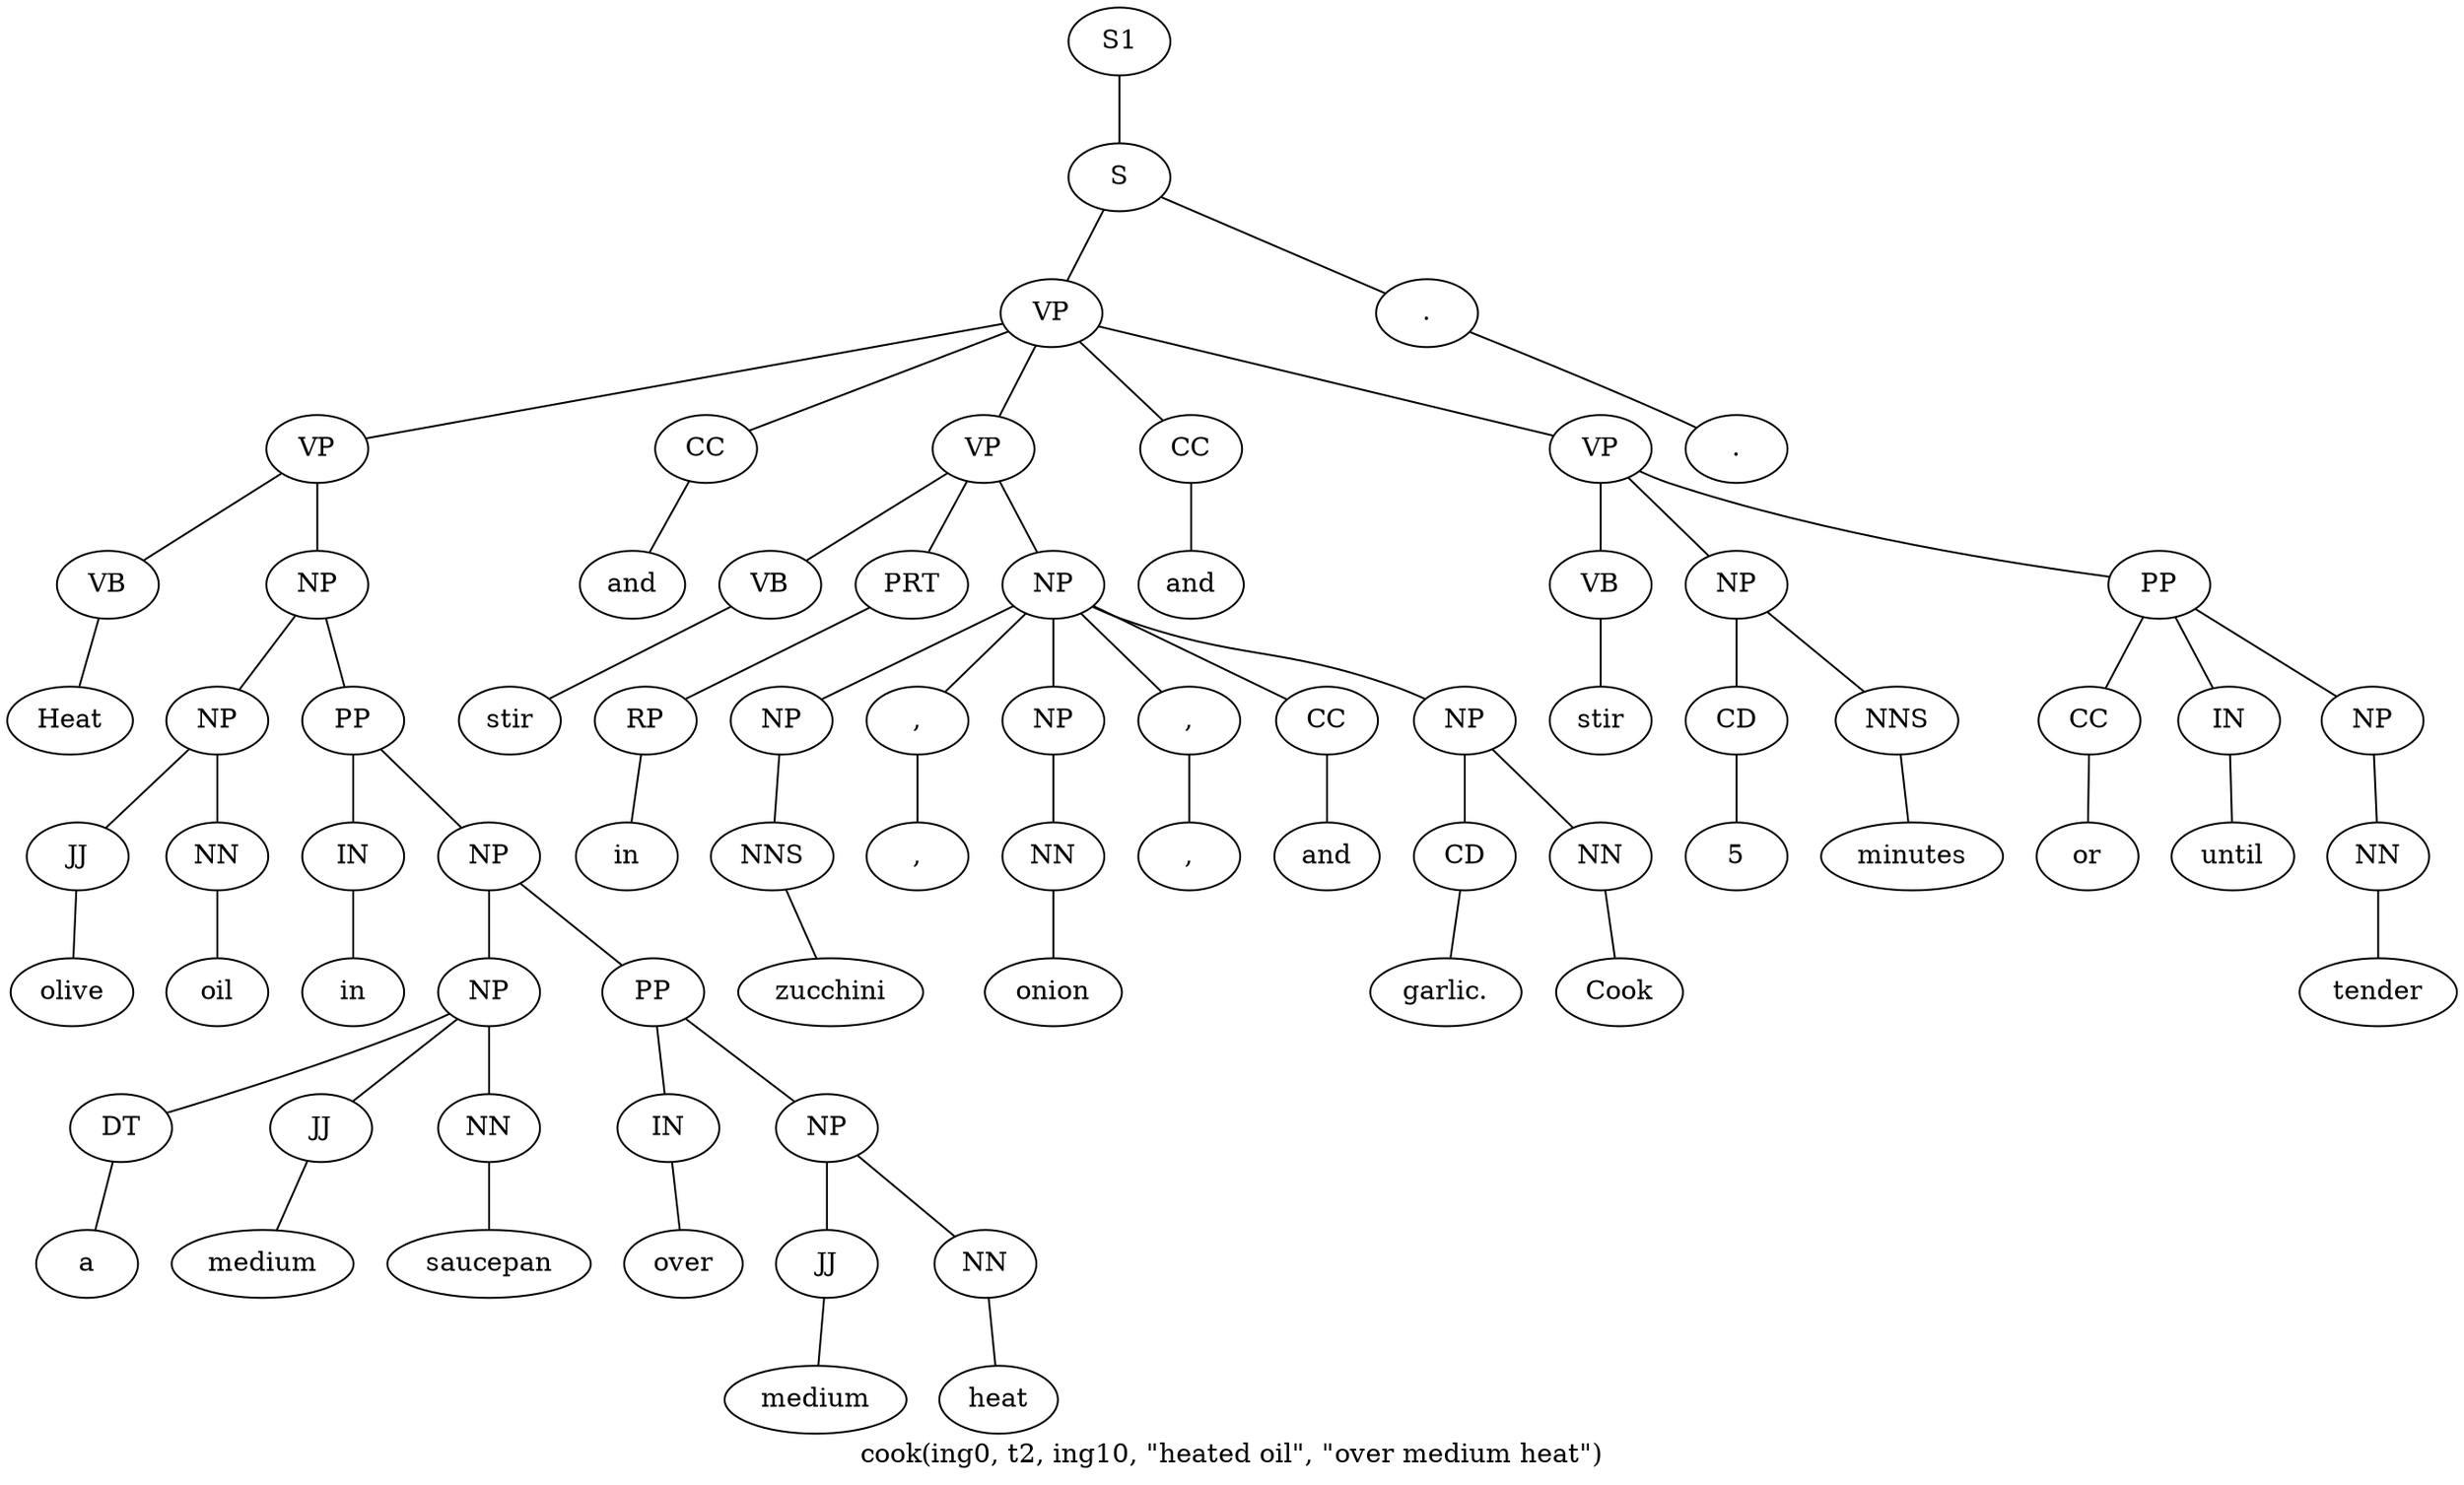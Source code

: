 graph SyntaxGraph {
	label = "cook(ing0, t2, ing10, \"heated oil\", \"over medium heat\")";
	Node0 [label="S1"];
	Node1 [label="S"];
	Node2 [label="VP"];
	Node3 [label="VP"];
	Node4 [label="VB"];
	Node5 [label="Heat"];
	Node6 [label="NP"];
	Node7 [label="NP"];
	Node8 [label="JJ"];
	Node9 [label="olive"];
	Node10 [label="NN"];
	Node11 [label="oil"];
	Node12 [label="PP"];
	Node13 [label="IN"];
	Node14 [label="in"];
	Node15 [label="NP"];
	Node16 [label="NP"];
	Node17 [label="DT"];
	Node18 [label="a"];
	Node19 [label="JJ"];
	Node20 [label="medium"];
	Node21 [label="NN"];
	Node22 [label="saucepan"];
	Node23 [label="PP"];
	Node24 [label="IN"];
	Node25 [label="over"];
	Node26 [label="NP"];
	Node27 [label="JJ"];
	Node28 [label="medium"];
	Node29 [label="NN"];
	Node30 [label="heat"];
	Node31 [label="CC"];
	Node32 [label="and"];
	Node33 [label="VP"];
	Node34 [label="VB"];
	Node35 [label="stir"];
	Node36 [label="PRT"];
	Node37 [label="RP"];
	Node38 [label="in"];
	Node39 [label="NP"];
	Node40 [label="NP"];
	Node41 [label="NNS"];
	Node42 [label="zucchini"];
	Node43 [label=","];
	Node44 [label=","];
	Node45 [label="NP"];
	Node46 [label="NN"];
	Node47 [label="onion"];
	Node48 [label=","];
	Node49 [label=","];
	Node50 [label="CC"];
	Node51 [label="and"];
	Node52 [label="NP"];
	Node53 [label="CD"];
	Node54 [label="garlic."];
	Node55 [label="NN"];
	Node56 [label="Cook"];
	Node57 [label="CC"];
	Node58 [label="and"];
	Node59 [label="VP"];
	Node60 [label="VB"];
	Node61 [label="stir"];
	Node62 [label="NP"];
	Node63 [label="CD"];
	Node64 [label="5"];
	Node65 [label="NNS"];
	Node66 [label="minutes"];
	Node67 [label="PP"];
	Node68 [label="CC"];
	Node69 [label="or"];
	Node70 [label="IN"];
	Node71 [label="until"];
	Node72 [label="NP"];
	Node73 [label="NN"];
	Node74 [label="tender"];
	Node75 [label="."];
	Node76 [label="."];

	Node0 -- Node1;
	Node1 -- Node2;
	Node1 -- Node75;
	Node2 -- Node3;
	Node2 -- Node31;
	Node2 -- Node33;
	Node2 -- Node57;
	Node2 -- Node59;
	Node3 -- Node4;
	Node3 -- Node6;
	Node4 -- Node5;
	Node6 -- Node7;
	Node6 -- Node12;
	Node7 -- Node8;
	Node7 -- Node10;
	Node8 -- Node9;
	Node10 -- Node11;
	Node12 -- Node13;
	Node12 -- Node15;
	Node13 -- Node14;
	Node15 -- Node16;
	Node15 -- Node23;
	Node16 -- Node17;
	Node16 -- Node19;
	Node16 -- Node21;
	Node17 -- Node18;
	Node19 -- Node20;
	Node21 -- Node22;
	Node23 -- Node24;
	Node23 -- Node26;
	Node24 -- Node25;
	Node26 -- Node27;
	Node26 -- Node29;
	Node27 -- Node28;
	Node29 -- Node30;
	Node31 -- Node32;
	Node33 -- Node34;
	Node33 -- Node36;
	Node33 -- Node39;
	Node34 -- Node35;
	Node36 -- Node37;
	Node37 -- Node38;
	Node39 -- Node40;
	Node39 -- Node43;
	Node39 -- Node45;
	Node39 -- Node48;
	Node39 -- Node50;
	Node39 -- Node52;
	Node40 -- Node41;
	Node41 -- Node42;
	Node43 -- Node44;
	Node45 -- Node46;
	Node46 -- Node47;
	Node48 -- Node49;
	Node50 -- Node51;
	Node52 -- Node53;
	Node52 -- Node55;
	Node53 -- Node54;
	Node55 -- Node56;
	Node57 -- Node58;
	Node59 -- Node60;
	Node59 -- Node62;
	Node59 -- Node67;
	Node60 -- Node61;
	Node62 -- Node63;
	Node62 -- Node65;
	Node63 -- Node64;
	Node65 -- Node66;
	Node67 -- Node68;
	Node67 -- Node70;
	Node67 -- Node72;
	Node68 -- Node69;
	Node70 -- Node71;
	Node72 -- Node73;
	Node73 -- Node74;
	Node75 -- Node76;
}